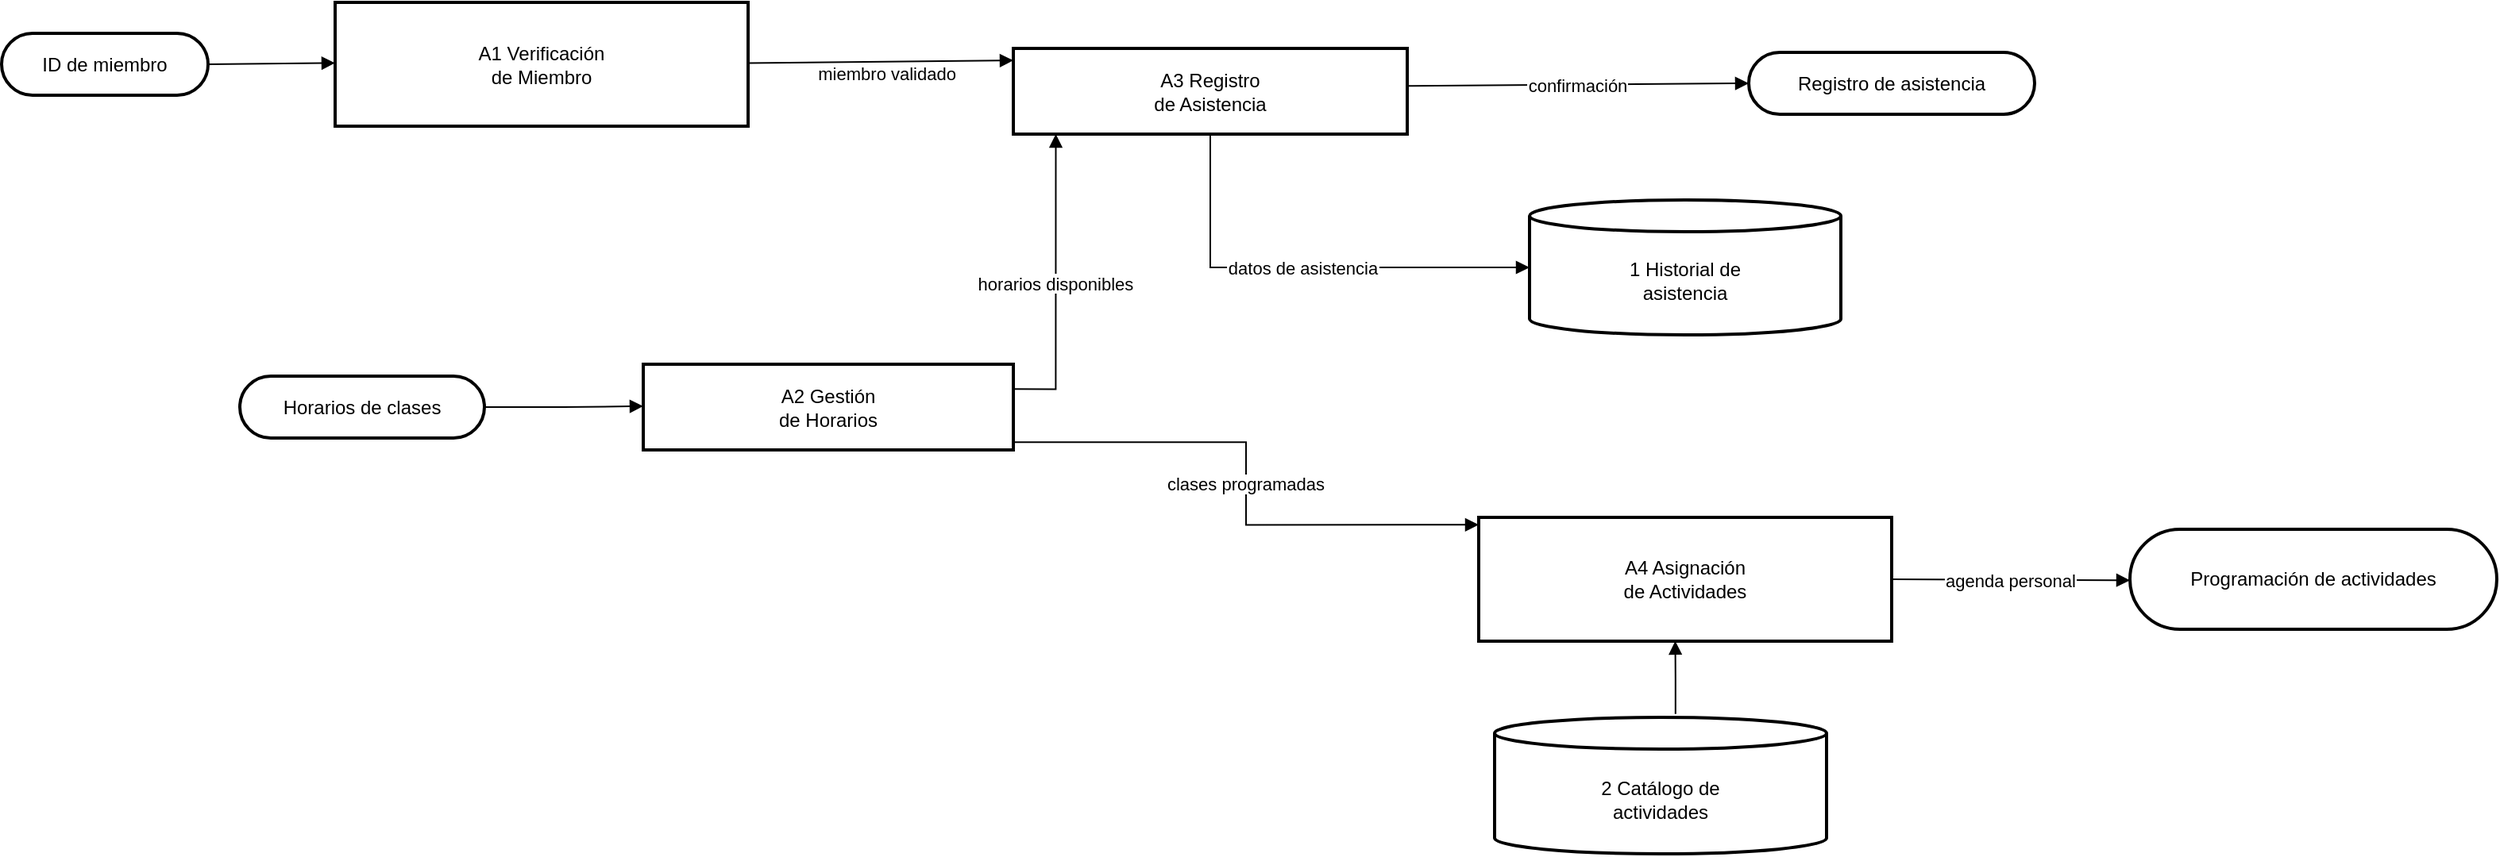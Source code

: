 <mxfile version="27.1.5">
  <diagram name="Page-1" id="erPGMFdvo8fcwumf1Wy8">
    <mxGraphModel dx="1144" dy="660" grid="1" gridSize="10" guides="1" tooltips="1" connect="1" arrows="1" fold="1" page="1" pageScale="1" pageWidth="850" pageHeight="1100" math="0" shadow="0">
      <root>
        <mxCell id="0" />
        <mxCell id="1" parent="0" />
        <mxCell id="hLxNO80UX05t6DogJavg-1" value="ID de miembro" style="rounded=1;whiteSpace=wrap;arcSize=50;strokeWidth=2;" vertex="1" parent="1">
          <mxGeometry x="50" y="89" width="130" height="39" as="geometry" />
        </mxCell>
        <mxCell id="hLxNO80UX05t6DogJavg-2" value="A1 Verificación&#xa;de Miembro" style="whiteSpace=wrap;strokeWidth=2;" vertex="1" parent="1">
          <mxGeometry x="260" y="69.5" width="260" height="78" as="geometry" />
        </mxCell>
        <mxCell id="hLxNO80UX05t6DogJavg-3" value="Horarios de clases" style="rounded=1;whiteSpace=wrap;arcSize=50;strokeWidth=2;" vertex="1" parent="1">
          <mxGeometry x="200" y="305" width="154" height="39" as="geometry" />
        </mxCell>
        <mxCell id="hLxNO80UX05t6DogJavg-4" value="A2 Gestión&#xa;de Horarios" style="whiteSpace=wrap;strokeWidth=2;" vertex="1" parent="1">
          <mxGeometry x="454" y="297.5" width="233" height="54" as="geometry" />
        </mxCell>
        <mxCell id="hLxNO80UX05t6DogJavg-5" value="A3 Registro&#xa;de Asistencia" style="whiteSpace=wrap;strokeWidth=2;" vertex="1" parent="1">
          <mxGeometry x="687" y="98.5" width="248" height="54" as="geometry" />
        </mxCell>
        <mxCell id="hLxNO80UX05t6DogJavg-6" value="A4 Asignación&#xa;de Actividades" style="whiteSpace=wrap;strokeWidth=2;" vertex="1" parent="1">
          <mxGeometry x="980" y="394" width="260" height="78" as="geometry" />
        </mxCell>
        <mxCell id="hLxNO80UX05t6DogJavg-7" value="1 Historial de&#xa;asistencia" style="shape=cylinder3;boundedLbl=1;backgroundOutline=1;size=10;strokeWidth=2;whiteSpace=wrap;" vertex="1" parent="1">
          <mxGeometry x="1012" y="194" width="196" height="85" as="geometry" />
        </mxCell>
        <mxCell id="hLxNO80UX05t6DogJavg-8" value="2 Catálogo de&#xa;actividades" style="shape=cylinder3;boundedLbl=1;backgroundOutline=1;size=10;strokeWidth=2;whiteSpace=wrap;" vertex="1" parent="1">
          <mxGeometry x="990" y="520" width="209" height="86" as="geometry" />
        </mxCell>
        <mxCell id="hLxNO80UX05t6DogJavg-9" value="Registro de asistencia" style="rounded=1;whiteSpace=wrap;arcSize=50;strokeWidth=2;" vertex="1" parent="1">
          <mxGeometry x="1150" y="101" width="180" height="39" as="geometry" />
        </mxCell>
        <mxCell id="hLxNO80UX05t6DogJavg-10" value="Programación de actividades" style="rounded=1;whiteSpace=wrap;arcSize=50;strokeWidth=2;" vertex="1" parent="1">
          <mxGeometry x="1390" y="401.5" width="231" height="63" as="geometry" />
        </mxCell>
        <mxCell id="hLxNO80UX05t6DogJavg-11" value="" style="curved=1;startArrow=none;endArrow=block;exitX=1;exitY=0.5;entryX=0;entryY=0.49;rounded=0;" edge="1" parent="1" source="hLxNO80UX05t6DogJavg-1" target="hLxNO80UX05t6DogJavg-2">
          <mxGeometry relative="1" as="geometry">
            <Array as="points" />
          </mxGeometry>
        </mxCell>
        <mxCell id="hLxNO80UX05t6DogJavg-12" value="" style="startArrow=none;endArrow=block;exitX=1;exitY=0.5;entryX=0;entryY=0.49;rounded=0;edgeStyle=orthogonalEdgeStyle;" edge="1" parent="1" source="hLxNO80UX05t6DogJavg-3" target="hLxNO80UX05t6DogJavg-4">
          <mxGeometry relative="1" as="geometry" />
        </mxCell>
        <mxCell id="hLxNO80UX05t6DogJavg-13" value="miembro validado" style="startArrow=none;endArrow=block;exitX=1;exitY=0.49;entryX=0;entryY=0.14;rounded=0;" edge="1" parent="1" source="hLxNO80UX05t6DogJavg-2" target="hLxNO80UX05t6DogJavg-5">
          <mxGeometry x="0.049" y="-7" relative="1" as="geometry">
            <mxPoint as="offset" />
          </mxGeometry>
        </mxCell>
        <mxCell id="hLxNO80UX05t6DogJavg-14" value="horarios disponibles" style="startArrow=none;endArrow=block;exitX=1;exitY=0.29;entryX=0.1;entryY=1.01;rounded=0;edgeStyle=orthogonalEdgeStyle;" edge="1" parent="1" source="hLxNO80UX05t6DogJavg-4" target="hLxNO80UX05t6DogJavg-5">
          <mxGeometry relative="1" as="geometry" />
        </mxCell>
        <mxCell id="hLxNO80UX05t6DogJavg-15" value="clases programadas" style="startArrow=none;endArrow=block;exitX=1;exitY=0.91;entryX=0;entryY=0.06;rounded=0;edgeStyle=orthogonalEdgeStyle;" edge="1" parent="1" source="hLxNO80UX05t6DogJavg-4" target="hLxNO80UX05t6DogJavg-6">
          <mxGeometry relative="1" as="geometry" />
        </mxCell>
        <mxCell id="hLxNO80UX05t6DogJavg-16" value="datos de asistencia" style="startArrow=none;endArrow=block;exitX=0.5;exitY=1;entryX=0;entryY=0.5;rounded=0;edgeStyle=orthogonalEdgeStyle;exitDx=0;exitDy=0;" edge="1" parent="1" source="hLxNO80UX05t6DogJavg-5" target="hLxNO80UX05t6DogJavg-7">
          <mxGeometry relative="1" as="geometry" />
        </mxCell>
        <mxCell id="hLxNO80UX05t6DogJavg-17" value="" style="startArrow=none;endArrow=block;exitX=0.545;exitY=-0.024;entryX=0.476;entryY=0.999;rounded=0;edgeStyle=orthogonalEdgeStyle;entryDx=0;entryDy=0;exitDx=0;exitDy=0;exitPerimeter=0;entryPerimeter=0;" edge="1" parent="1" source="hLxNO80UX05t6DogJavg-8" target="hLxNO80UX05t6DogJavg-6">
          <mxGeometry relative="1" as="geometry" />
        </mxCell>
        <mxCell id="hLxNO80UX05t6DogJavg-18" value="confirmación" style="startArrow=none;endArrow=block;exitX=0.998;exitY=0.437;entryX=0;entryY=0.5;rounded=0;exitDx=0;exitDy=0;exitPerimeter=0;entryDx=0;entryDy=0;" edge="1" parent="1" source="hLxNO80UX05t6DogJavg-5" target="hLxNO80UX05t6DogJavg-9">
          <mxGeometry relative="1" as="geometry" />
        </mxCell>
        <mxCell id="hLxNO80UX05t6DogJavg-19" value="agenda personal" style="curved=1;startArrow=none;endArrow=block;exitX=1;exitY=0.5;entryX=0;entryY=0.51;rounded=0;" edge="1" parent="1" source="hLxNO80UX05t6DogJavg-6" target="hLxNO80UX05t6DogJavg-10">
          <mxGeometry relative="1" as="geometry">
            <Array as="points" />
          </mxGeometry>
        </mxCell>
      </root>
    </mxGraphModel>
  </diagram>
</mxfile>
